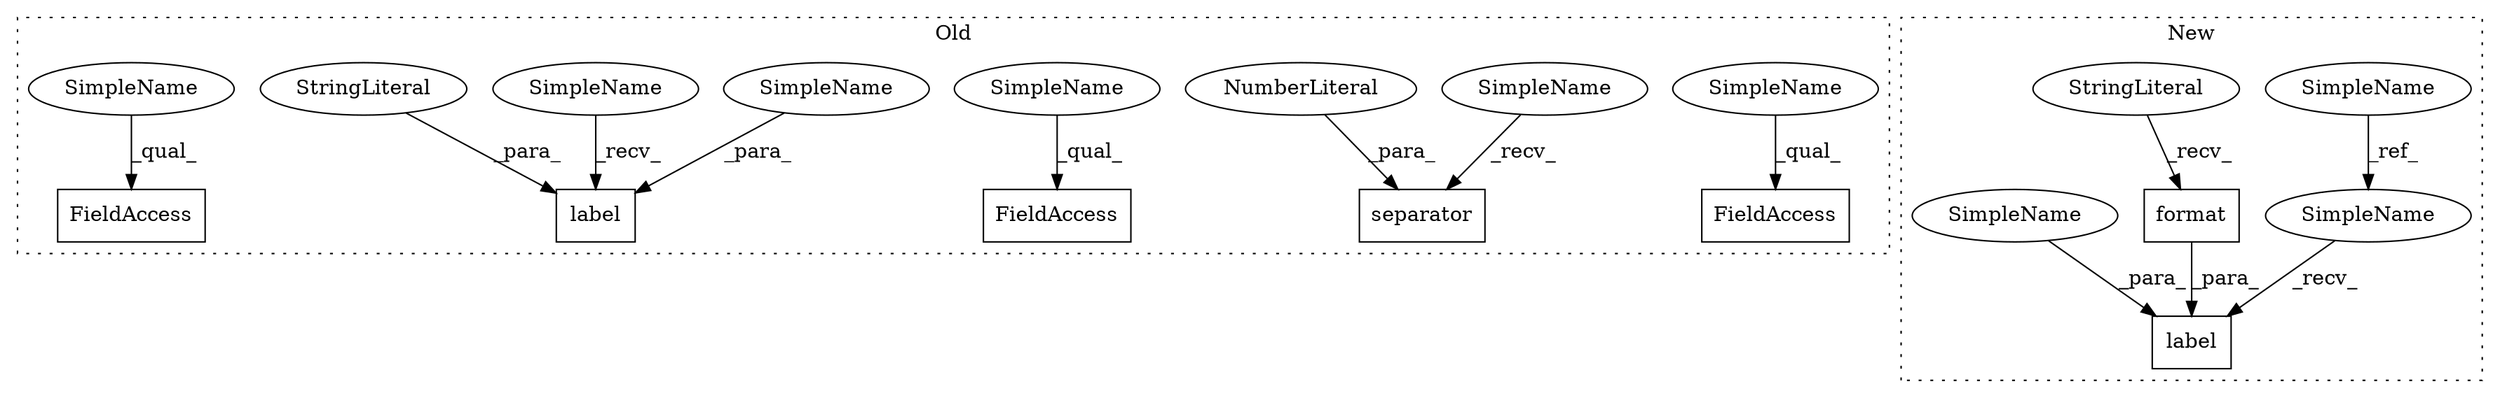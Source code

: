 digraph G {
subgraph cluster0 {
1 [label="separator" a="32" s="1418,1435" l="10,1" shape="box"];
4 [label="label" a="32" s="2408,2461" l="6,1" shape="box"];
5 [label="NumberLiteral" a="34" s="1434" l="1" shape="ellipse"];
7 [label="StringLiteral" a="45" s="2424" l="37" shape="ellipse"];
9 [label="FieldAccess" a="22" s="1636" l="19" shape="box"];
10 [label="FieldAccess" a="22" s="1796" l="19" shape="box"];
11 [label="FieldAccess" a="22" s="1388" l="19" shape="box"];
12 [label="SimpleName" a="42" s="1388" l="4" shape="ellipse"];
13 [label="SimpleName" a="42" s="1636" l="4" shape="ellipse"];
14 [label="SimpleName" a="42" s="2419" l="4" shape="ellipse"];
15 [label="SimpleName" a="42" s="1796" l="4" shape="ellipse"];
18 [label="SimpleName" a="42" s="1414" l="3" shape="ellipse"];
19 [label="SimpleName" a="42" s="2404" l="3" shape="ellipse"];
label = "Old";
style="dotted";
}
subgraph cluster1 {
2 [label="label" a="32" s="3010,3058" l="6,1" shape="box"];
3 [label="SimpleName" a="42" s="1963" l="3" shape="ellipse"];
6 [label="format" a="32" s="3039,3057" l="7,1" shape="box"];
8 [label="StringLiteral" a="45" s="3026" l="12" shape="ellipse"];
16 [label="SimpleName" a="42" s="3021" l="4" shape="ellipse"];
17 [label="SimpleName" a="42" s="3006" l="3" shape="ellipse"];
label = "New";
style="dotted";
}
3 -> 17 [label="_ref_"];
5 -> 1 [label="_para_"];
6 -> 2 [label="_para_"];
7 -> 4 [label="_para_"];
8 -> 6 [label="_recv_"];
12 -> 11 [label="_qual_"];
13 -> 9 [label="_qual_"];
14 -> 4 [label="_para_"];
15 -> 10 [label="_qual_"];
16 -> 2 [label="_para_"];
17 -> 2 [label="_recv_"];
18 -> 1 [label="_recv_"];
19 -> 4 [label="_recv_"];
}